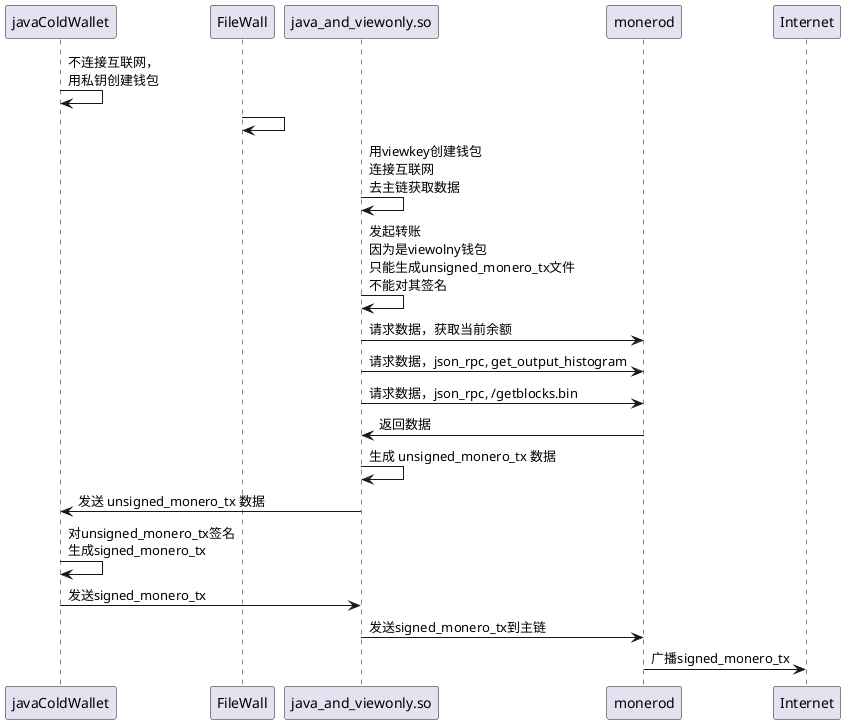 @startuml

javaColdWallet -> javaColdWallet: 不连接互联网，\n用私钥创建钱包
FileWall -> FileWall:
java_and_viewonly.so -> java_and_viewonly.so: 用viewkey创建钱包\n连接互联网\n去主链获取数据
java_and_viewonly.so -> java_and_viewonly.so: 发起转账\n因为是viewolny钱包\n只能生成unsigned_monero_tx文件\n不能对其签名


java_and_viewonly.so -> monerod: 请求数据，获取当前余额
java_and_viewonly.so -> monerod: 请求数据，json_rpc, get_output_histogram
java_and_viewonly.so -> monerod: 请求数据，json_rpc, /getblocks.bin
java_and_viewonly.so <- monerod: 返回数据

java_and_viewonly.so -> java_and_viewonly.so: 生成 unsigned_monero_tx 数据
java_and_viewonly.so -> javaColdWallet: 发送 unsigned_monero_tx 数据
javaColdWallet -> javaColdWallet: 对unsigned_monero_tx签名\n生成signed_monero_tx
javaColdWallet -> java_and_viewonly.so: 发送signed_monero_tx
java_and_viewonly.so -> monerod: 发送signed_monero_tx到主链

monerod -> Internet: 广播signed_monero_tx


@enduml